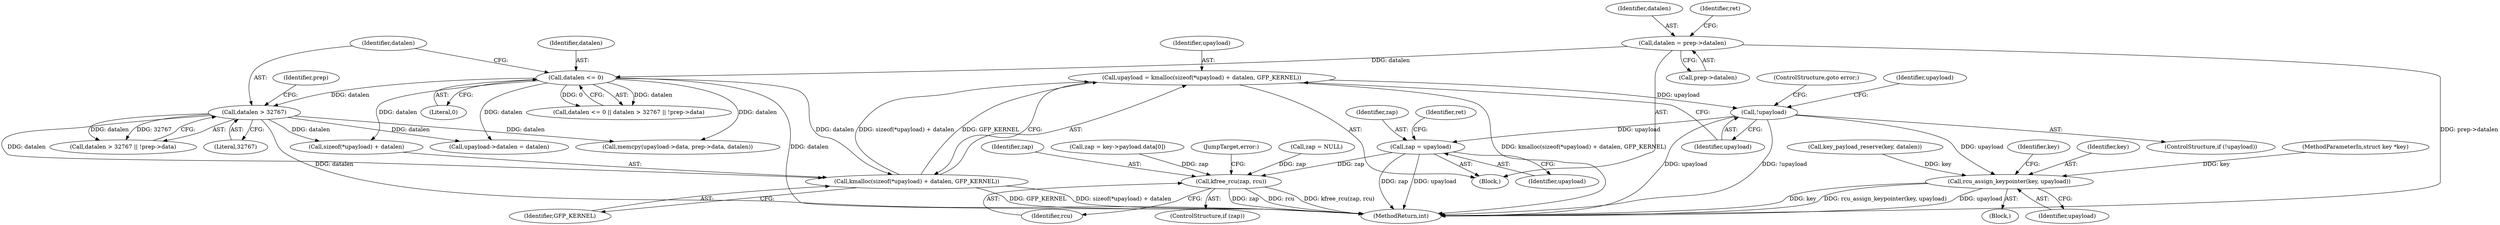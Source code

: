 digraph "0_linux_096fe9eaea40a17e125569f9e657e34cdb6d73bd_1@API" {
"1000138" [label="(Call,upayload = kmalloc(sizeof(*upayload) + datalen, GFP_KERNEL))"];
"1000140" [label="(Call,kmalloc(sizeof(*upayload) + datalen, GFP_KERNEL))"];
"1000122" [label="(Call,datalen <= 0)"];
"1000110" [label="(Call,datalen = prep->datalen)"];
"1000126" [label="(Call,datalen > 32767)"];
"1000148" [label="(Call,!upayload)"];
"1000164" [label="(Call,zap = upayload)"];
"1000208" [label="(Call,kfree_rcu(zap, rcu))"];
"1000198" [label="(Call,rcu_assign_keypointer(key, upayload))"];
"1000165" [label="(Identifier,zap)"];
"1000106" [label="(Block,)"];
"1000140" [label="(Call,kmalloc(sizeof(*upayload) + datalen, GFP_KERNEL))"];
"1000146" [label="(Identifier,GFP_KERNEL)"];
"1000112" [label="(Call,prep->datalen)"];
"1000164" [label="(Call,zap = upayload)"];
"1000139" [label="(Identifier,upayload)"];
"1000122" [label="(Call,datalen <= 0)"];
"1000176" [label="(Block,)"];
"1000195" [label="(Call,zap = NULL)"];
"1000169" [label="(Call,key_payload_reserve(key, datalen))"];
"1000200" [label="(Identifier,upayload)"];
"1000126" [label="(Call,datalen > 32767)"];
"1000214" [label="(MethodReturn,int)"];
"1000148" [label="(Call,!upayload)"];
"1000166" [label="(Identifier,upayload)"];
"1000111" [label="(Identifier,datalen)"];
"1000125" [label="(Call,datalen > 32767 || !prep->data)"];
"1000206" [label="(ControlStructure,if (zap))"];
"1000147" [label="(ControlStructure,if (!upayload))"];
"1000128" [label="(Literal,32767)"];
"1000198" [label="(Call,rcu_assign_keypointer(key, upayload))"];
"1000208" [label="(Call,kfree_rcu(zap, rcu))"];
"1000209" [label="(Identifier,zap)"];
"1000203" [label="(Identifier,key)"];
"1000151" [label="(Call,upayload->datalen = datalen)"];
"1000110" [label="(Call,datalen = prep->datalen)"];
"1000210" [label="(Identifier,rcu)"];
"1000131" [label="(Identifier,prep)"];
"1000150" [label="(ControlStructure,goto error;)"];
"1000199" [label="(Identifier,key)"];
"1000138" [label="(Call,upayload = kmalloc(sizeof(*upayload) + datalen, GFP_KERNEL))"];
"1000149" [label="(Identifier,upayload)"];
"1000121" [label="(Call,datalen <= 0 || datalen > 32767 || !prep->data)"];
"1000153" [label="(Identifier,upayload)"];
"1000185" [label="(Call,zap = key->payload.data[0])"];
"1000123" [label="(Identifier,datalen)"];
"1000104" [label="(MethodParameterIn,struct key *key)"];
"1000156" [label="(Call,memcpy(upayload->data, prep->data, datalen))"];
"1000127" [label="(Identifier,datalen)"];
"1000141" [label="(Call,sizeof(*upayload) + datalen)"];
"1000124" [label="(Literal,0)"];
"1000117" [label="(Identifier,ret)"];
"1000168" [label="(Identifier,ret)"];
"1000211" [label="(JumpTarget,error:)"];
"1000138" -> "1000106"  [label="AST: "];
"1000138" -> "1000140"  [label="CFG: "];
"1000139" -> "1000138"  [label="AST: "];
"1000140" -> "1000138"  [label="AST: "];
"1000149" -> "1000138"  [label="CFG: "];
"1000138" -> "1000214"  [label="DDG: kmalloc(sizeof(*upayload) + datalen, GFP_KERNEL)"];
"1000140" -> "1000138"  [label="DDG: sizeof(*upayload) + datalen"];
"1000140" -> "1000138"  [label="DDG: GFP_KERNEL"];
"1000138" -> "1000148"  [label="DDG: upayload"];
"1000140" -> "1000146"  [label="CFG: "];
"1000141" -> "1000140"  [label="AST: "];
"1000146" -> "1000140"  [label="AST: "];
"1000140" -> "1000214"  [label="DDG: sizeof(*upayload) + datalen"];
"1000140" -> "1000214"  [label="DDG: GFP_KERNEL"];
"1000122" -> "1000140"  [label="DDG: datalen"];
"1000126" -> "1000140"  [label="DDG: datalen"];
"1000122" -> "1000121"  [label="AST: "];
"1000122" -> "1000124"  [label="CFG: "];
"1000123" -> "1000122"  [label="AST: "];
"1000124" -> "1000122"  [label="AST: "];
"1000127" -> "1000122"  [label="CFG: "];
"1000121" -> "1000122"  [label="CFG: "];
"1000122" -> "1000214"  [label="DDG: datalen"];
"1000122" -> "1000121"  [label="DDG: datalen"];
"1000122" -> "1000121"  [label="DDG: 0"];
"1000110" -> "1000122"  [label="DDG: datalen"];
"1000122" -> "1000126"  [label="DDG: datalen"];
"1000122" -> "1000141"  [label="DDG: datalen"];
"1000122" -> "1000151"  [label="DDG: datalen"];
"1000122" -> "1000156"  [label="DDG: datalen"];
"1000110" -> "1000106"  [label="AST: "];
"1000110" -> "1000112"  [label="CFG: "];
"1000111" -> "1000110"  [label="AST: "];
"1000112" -> "1000110"  [label="AST: "];
"1000117" -> "1000110"  [label="CFG: "];
"1000110" -> "1000214"  [label="DDG: prep->datalen"];
"1000126" -> "1000125"  [label="AST: "];
"1000126" -> "1000128"  [label="CFG: "];
"1000127" -> "1000126"  [label="AST: "];
"1000128" -> "1000126"  [label="AST: "];
"1000131" -> "1000126"  [label="CFG: "];
"1000125" -> "1000126"  [label="CFG: "];
"1000126" -> "1000214"  [label="DDG: datalen"];
"1000126" -> "1000125"  [label="DDG: datalen"];
"1000126" -> "1000125"  [label="DDG: 32767"];
"1000126" -> "1000141"  [label="DDG: datalen"];
"1000126" -> "1000151"  [label="DDG: datalen"];
"1000126" -> "1000156"  [label="DDG: datalen"];
"1000148" -> "1000147"  [label="AST: "];
"1000148" -> "1000149"  [label="CFG: "];
"1000149" -> "1000148"  [label="AST: "];
"1000150" -> "1000148"  [label="CFG: "];
"1000153" -> "1000148"  [label="CFG: "];
"1000148" -> "1000214"  [label="DDG: upayload"];
"1000148" -> "1000214"  [label="DDG: !upayload"];
"1000148" -> "1000164"  [label="DDG: upayload"];
"1000148" -> "1000198"  [label="DDG: upayload"];
"1000164" -> "1000106"  [label="AST: "];
"1000164" -> "1000166"  [label="CFG: "];
"1000165" -> "1000164"  [label="AST: "];
"1000166" -> "1000164"  [label="AST: "];
"1000168" -> "1000164"  [label="CFG: "];
"1000164" -> "1000214"  [label="DDG: upayload"];
"1000164" -> "1000214"  [label="DDG: zap"];
"1000164" -> "1000208"  [label="DDG: zap"];
"1000208" -> "1000206"  [label="AST: "];
"1000208" -> "1000210"  [label="CFG: "];
"1000209" -> "1000208"  [label="AST: "];
"1000210" -> "1000208"  [label="AST: "];
"1000211" -> "1000208"  [label="CFG: "];
"1000208" -> "1000214"  [label="DDG: zap"];
"1000208" -> "1000214"  [label="DDG: rcu"];
"1000208" -> "1000214"  [label="DDG: kfree_rcu(zap, rcu)"];
"1000185" -> "1000208"  [label="DDG: zap"];
"1000195" -> "1000208"  [label="DDG: zap"];
"1000198" -> "1000176"  [label="AST: "];
"1000198" -> "1000200"  [label="CFG: "];
"1000199" -> "1000198"  [label="AST: "];
"1000200" -> "1000198"  [label="AST: "];
"1000203" -> "1000198"  [label="CFG: "];
"1000198" -> "1000214"  [label="DDG: upayload"];
"1000198" -> "1000214"  [label="DDG: key"];
"1000198" -> "1000214"  [label="DDG: rcu_assign_keypointer(key, upayload)"];
"1000169" -> "1000198"  [label="DDG: key"];
"1000104" -> "1000198"  [label="DDG: key"];
}
